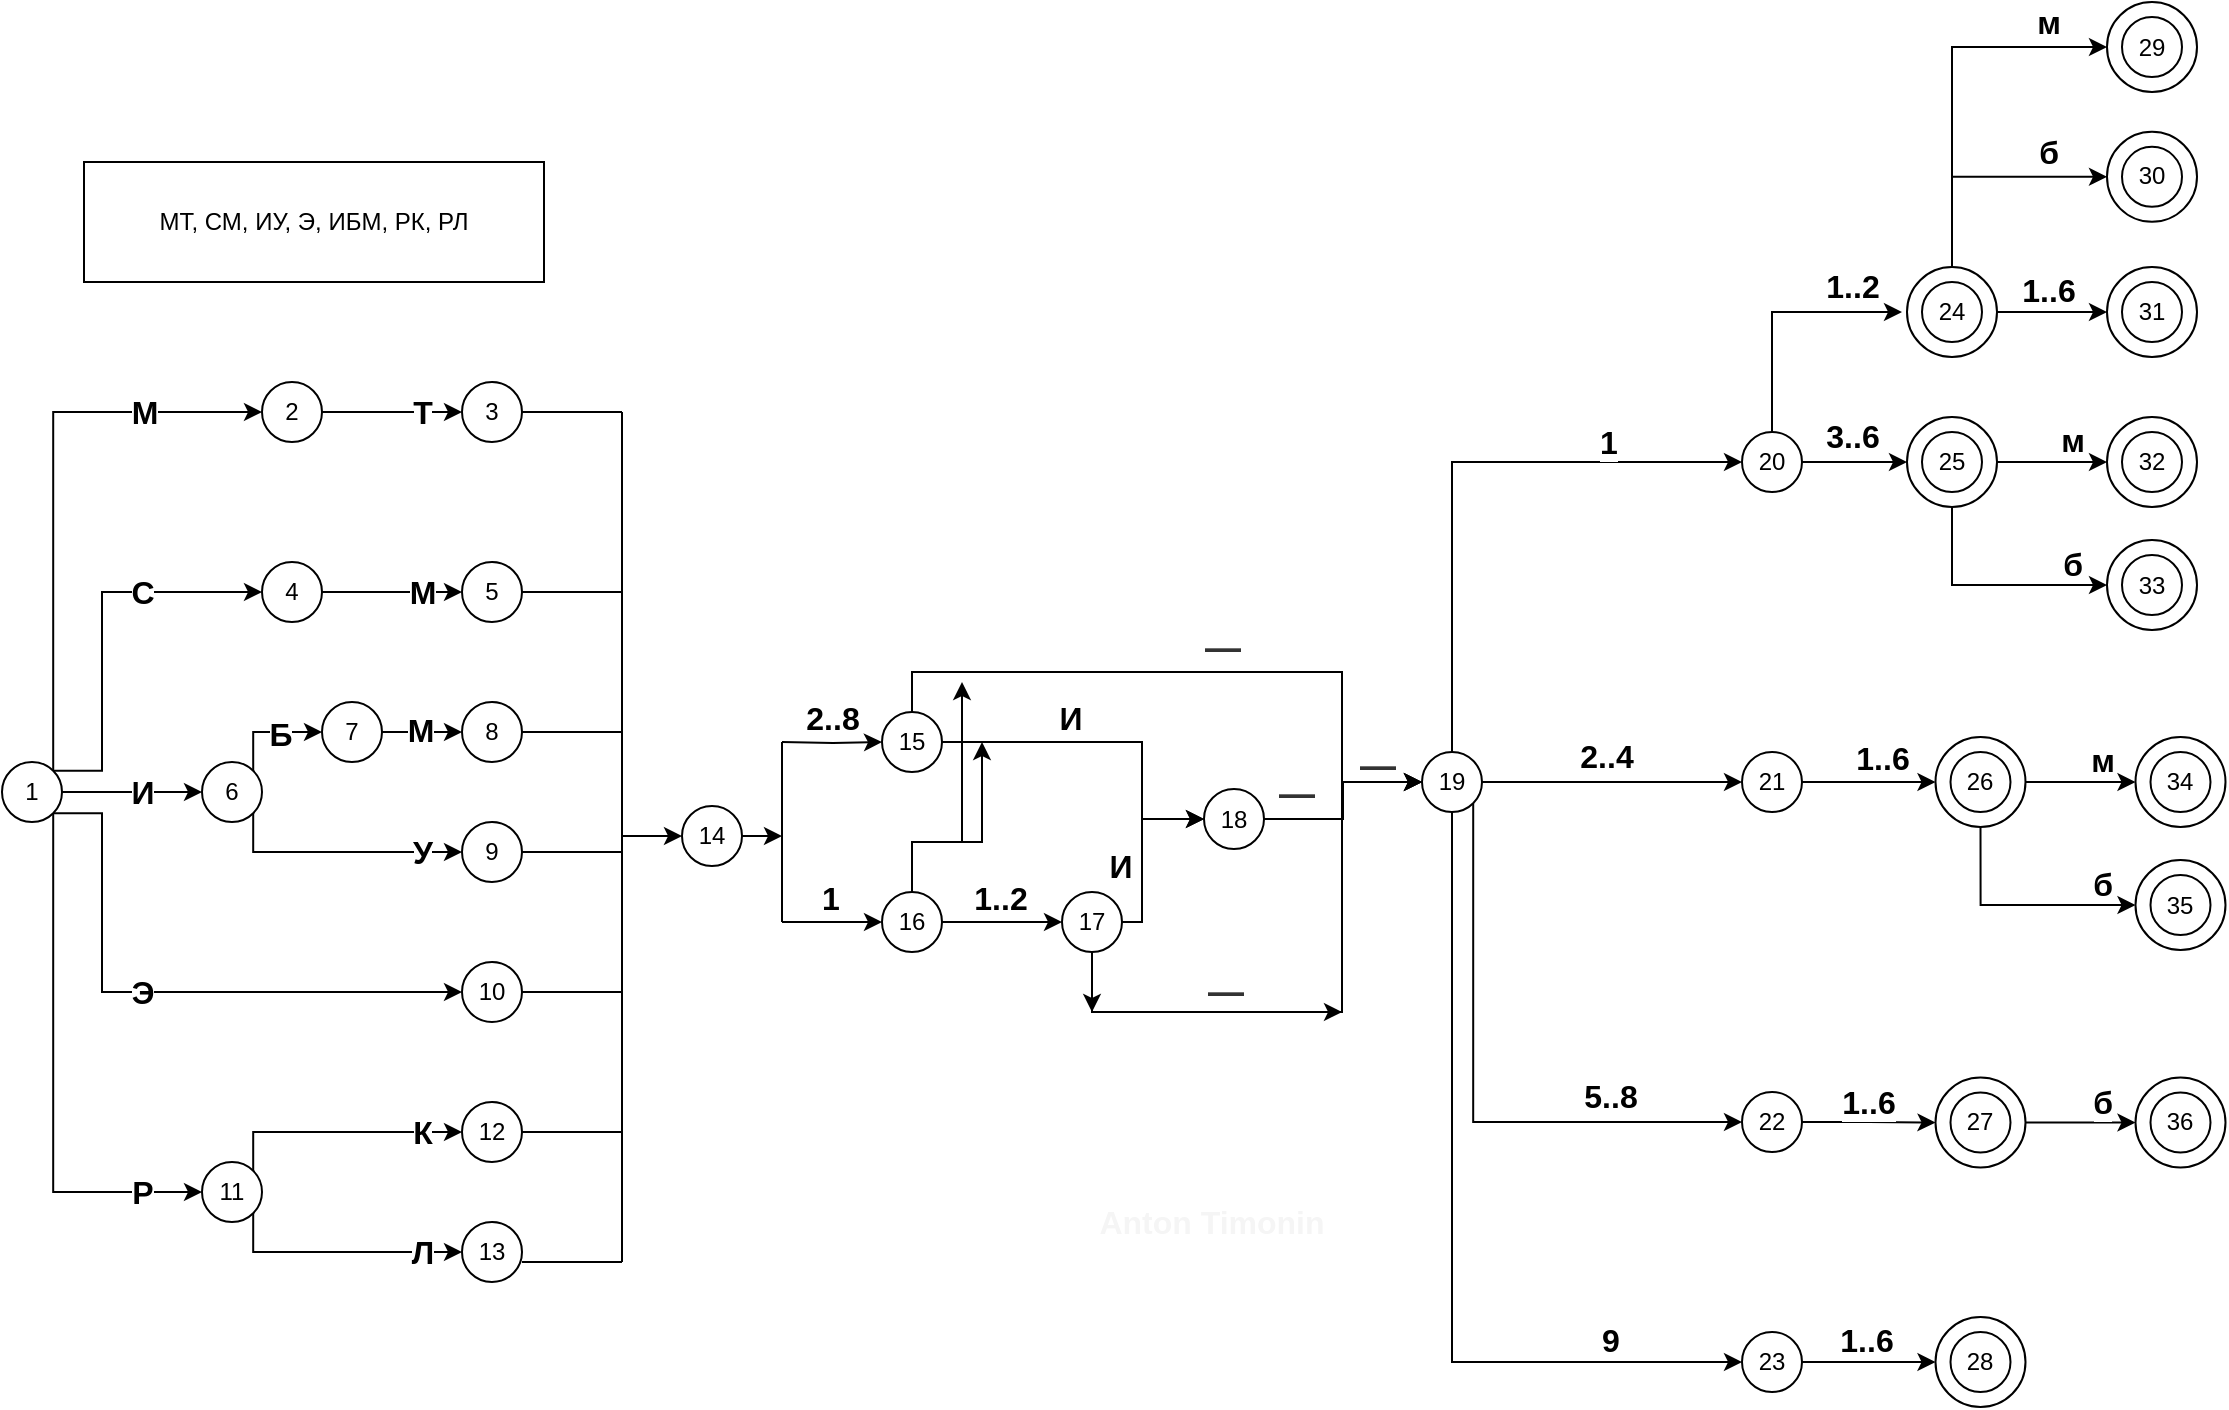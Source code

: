 <mxfile version="12.6.5" type="device"><diagram id="B0WR5nCBQ7kvkPBmQkrl" name="Page-1"><mxGraphModel dx="1673" dy="2053" grid="1" gridSize="10" guides="1" tooltips="1" connect="1" arrows="1" fold="1" page="1" pageScale="1" pageWidth="827" pageHeight="1169" math="0" shadow="0"><root><mxCell id="0"/><mxCell id="1" parent="0"/><mxCell id="MAZbBRHC2O6v34uMG7KY-155" style="edgeStyle=orthogonalEdgeStyle;rounded=0;orthogonalLoop=1;jettySize=auto;html=1;exitX=0.5;exitY=1;exitDx=0;exitDy=0;entryX=0;entryY=0.5;entryDx=0;entryDy=0;fontColor=#F5F5F5;" edge="1" parent="1" source="MAZbBRHC2O6v34uMG7KY-149" target="MAZbBRHC2O6v34uMG7KY-150"><mxGeometry relative="1" as="geometry"/></mxCell><mxCell id="MAZbBRHC2O6v34uMG7KY-149" value="20" style="ellipse;whiteSpace=wrap;html=1;aspect=fixed;" vertex="1" parent="1"><mxGeometry x="1072.5" y="147.5" width="45" height="45" as="geometry"/></mxCell><mxCell id="MAZbBRHC2O6v34uMG7KY-137" value="20" style="ellipse;whiteSpace=wrap;html=1;aspect=fixed;" vertex="1" parent="1"><mxGeometry x="1172.5" y="72.5" width="45" height="45" as="geometry"/></mxCell><mxCell id="MAZbBRHC2O6v34uMG7KY-135" style="edgeStyle=orthogonalEdgeStyle;rounded=0;orthogonalLoop=1;jettySize=auto;html=1;exitX=1;exitY=0.5;exitDx=0;exitDy=0;fontColor=#F5F5F5;entryX=0;entryY=0.5;entryDx=0;entryDy=0;" edge="1" parent="1" source="MAZbBRHC2O6v34uMG7KY-133" target="MAZbBRHC2O6v34uMG7KY-137"><mxGeometry relative="1" as="geometry"><mxPoint x="1170" y="95" as="targetPoint"/></mxGeometry></mxCell><mxCell id="MAZbBRHC2O6v34uMG7KY-142" style="edgeStyle=orthogonalEdgeStyle;rounded=0;orthogonalLoop=1;jettySize=auto;html=1;exitX=0.5;exitY=0;exitDx=0;exitDy=0;entryX=0;entryY=0.5;entryDx=0;entryDy=0;fontColor=#F5F5F5;" edge="1" parent="1" source="MAZbBRHC2O6v34uMG7KY-133" target="MAZbBRHC2O6v34uMG7KY-138"><mxGeometry relative="1" as="geometry"/></mxCell><mxCell id="MAZbBRHC2O6v34uMG7KY-143" style="edgeStyle=orthogonalEdgeStyle;rounded=0;orthogonalLoop=1;jettySize=auto;html=1;exitX=0.5;exitY=0;exitDx=0;exitDy=0;entryX=0;entryY=0.5;entryDx=0;entryDy=0;fontColor=#F5F5F5;" edge="1" parent="1" source="MAZbBRHC2O6v34uMG7KY-133" target="MAZbBRHC2O6v34uMG7KY-140"><mxGeometry relative="1" as="geometry"/></mxCell><mxCell id="MAZbBRHC2O6v34uMG7KY-133" value="20" style="ellipse;whiteSpace=wrap;html=1;aspect=fixed;" vertex="1" parent="1"><mxGeometry x="1072.5" y="72.5" width="45" height="45" as="geometry"/></mxCell><mxCell id="eLwINEfrX3FdmzQb0s5b-83" value="&lt;span style=&quot;color: rgb(51 , 51 , 51) ; font-family: &amp;#34;arial&amp;#34; , &amp;#34;helvetica&amp;#34; , sans-serif ; font-size: 18px ; font-weight: bold ; text-align: center ; white-space: normal ; background-color: rgb(255 , 255 , 255)&quot;&gt;—&lt;/span&gt;" style="text;html=1;fontSize=20;" parent="1" vertex="1"><mxGeometry x="797" y="302" width="50" height="40" as="geometry"/></mxCell><mxCell id="eLwINEfrX3FdmzQb0s5b-81" value="&lt;span style=&quot;color: rgb(51 , 51 , 51) ; font-family: &amp;#34;arial&amp;#34; , &amp;#34;helvetica&amp;#34; , sans-serif ; font-size: 18px ; font-weight: bold ; text-align: center ; white-space: normal ; background-color: rgb(255 , 255 , 255)&quot;&gt;—&lt;/span&gt;" style="text;html=1;fontSize=20;" parent="1" vertex="1"><mxGeometry x="721" y="415" width="50" height="40" as="geometry"/></mxCell><mxCell id="eLwINEfrX3FdmzQb0s5b-6" style="edgeStyle=orthogonalEdgeStyle;rounded=0;orthogonalLoop=1;jettySize=auto;html=1;exitX=1;exitY=0;exitDx=0;exitDy=0;entryX=0;entryY=0.5;entryDx=0;entryDy=0;fontStyle=1;fontSize=16;" parent="1" source="eLwINEfrX3FdmzQb0s5b-1" target="eLwINEfrX3FdmzQb0s5b-5" edge="1"><mxGeometry relative="1" as="geometry"><Array as="points"><mxPoint x="146" y="145"/></Array></mxGeometry></mxCell><mxCell id="eLwINEfrX3FdmzQb0s5b-15" value="М" style="text;html=1;align=center;verticalAlign=middle;resizable=0;points=[];labelBackgroundColor=#ffffff;fontStyle=1;fontSize=16;" parent="eLwINEfrX3FdmzQb0s5b-6" vertex="1" connectable="0"><mxGeometry x="0.835" relative="1" as="geometry"><mxPoint x="-36.21" as="offset"/></mxGeometry></mxCell><mxCell id="eLwINEfrX3FdmzQb0s5b-11" style="edgeStyle=orthogonalEdgeStyle;rounded=0;orthogonalLoop=1;jettySize=auto;html=1;exitX=1;exitY=0;exitDx=0;exitDy=0;entryX=0;entryY=0.5;entryDx=0;entryDy=0;" parent="1" source="eLwINEfrX3FdmzQb0s5b-1" target="eLwINEfrX3FdmzQb0s5b-7" edge="1"><mxGeometry relative="1" as="geometry"><Array as="points"><mxPoint x="170" y="324"/><mxPoint x="170" y="235"/></Array></mxGeometry></mxCell><mxCell id="eLwINEfrX3FdmzQb0s5b-16" value="С" style="text;html=1;align=center;verticalAlign=middle;resizable=0;points=[];labelBackgroundColor=#ffffff;fontStyle=1;fontSize=16;" parent="eLwINEfrX3FdmzQb0s5b-11" vertex="1" connectable="0"><mxGeometry x="0.756" y="1" relative="1" as="geometry"><mxPoint x="-36.21" y="1" as="offset"/></mxGeometry></mxCell><mxCell id="eLwINEfrX3FdmzQb0s5b-12" style="edgeStyle=orthogonalEdgeStyle;rounded=0;orthogonalLoop=1;jettySize=auto;html=1;exitX=1;exitY=0.5;exitDx=0;exitDy=0;entryX=0;entryY=0.5;entryDx=0;entryDy=0;" parent="1" source="eLwINEfrX3FdmzQb0s5b-1" target="eLwINEfrX3FdmzQb0s5b-8" edge="1"><mxGeometry relative="1" as="geometry"/></mxCell><mxCell id="eLwINEfrX3FdmzQb0s5b-17" value="И" style="text;html=1;align=center;verticalAlign=middle;resizable=0;points=[];labelBackgroundColor=#ffffff;fontStyle=1;fontSize=16;" parent="eLwINEfrX3FdmzQb0s5b-12" vertex="1" connectable="0"><mxGeometry x="0.429" y="1" relative="1" as="geometry"><mxPoint x="-10" y="1" as="offset"/></mxGeometry></mxCell><mxCell id="eLwINEfrX3FdmzQb0s5b-13" style="edgeStyle=orthogonalEdgeStyle;rounded=0;orthogonalLoop=1;jettySize=auto;html=1;exitX=1;exitY=1;exitDx=0;exitDy=0;entryX=0;entryY=0.5;entryDx=0;entryDy=0;" parent="1" source="eLwINEfrX3FdmzQb0s5b-1" target="eLwINEfrX3FdmzQb0s5b-9" edge="1"><mxGeometry relative="1" as="geometry"><Array as="points"><mxPoint x="170" y="346"/><mxPoint x="170" y="435"/></Array></mxGeometry></mxCell><mxCell id="eLwINEfrX3FdmzQb0s5b-18" value="Э" style="text;html=1;align=center;verticalAlign=middle;resizable=0;points=[];labelBackgroundColor=#ffffff;fontStyle=1;fontSize=16;" parent="eLwINEfrX3FdmzQb0s5b-13" vertex="1" connectable="0"><mxGeometry x="0.756" y="-1" relative="1" as="geometry"><mxPoint x="-124.21" y="-1" as="offset"/></mxGeometry></mxCell><mxCell id="eLwINEfrX3FdmzQb0s5b-14" style="edgeStyle=orthogonalEdgeStyle;rounded=0;orthogonalLoop=1;jettySize=auto;html=1;exitX=1;exitY=1;exitDx=0;exitDy=0;entryX=0;entryY=0.5;entryDx=0;entryDy=0;" parent="1" source="eLwINEfrX3FdmzQb0s5b-1" target="eLwINEfrX3FdmzQb0s5b-10" edge="1"><mxGeometry relative="1" as="geometry"><Array as="points"><mxPoint x="146" y="535"/></Array></mxGeometry></mxCell><mxCell id="eLwINEfrX3FdmzQb0s5b-19" value="Р" style="text;html=1;align=center;verticalAlign=middle;resizable=0;points=[];labelBackgroundColor=#ffffff;fontStyle=1;fontSize=16;" parent="eLwINEfrX3FdmzQb0s5b-14" vertex="1" connectable="0"><mxGeometry x="0.879" y="-1" relative="1" as="geometry"><mxPoint x="-14.21" y="-1" as="offset"/></mxGeometry></mxCell><mxCell id="eLwINEfrX3FdmzQb0s5b-1" value="1" style="ellipse;whiteSpace=wrap;html=1;aspect=fixed;" parent="1" vertex="1"><mxGeometry x="120" y="320" width="30" height="30" as="geometry"/></mxCell><mxCell id="eLwINEfrX3FdmzQb0s5b-4" value="МТ, СМ, ИУ, Э, ИБМ, РК, РЛ" style="rounded=0;whiteSpace=wrap;html=1;" parent="1" vertex="1"><mxGeometry x="161" y="20" width="230" height="60" as="geometry"/></mxCell><mxCell id="eLwINEfrX3FdmzQb0s5b-21" style="edgeStyle=orthogonalEdgeStyle;rounded=0;orthogonalLoop=1;jettySize=auto;html=1;exitX=1;exitY=0.5;exitDx=0;exitDy=0;entryX=0;entryY=0.5;entryDx=0;entryDy=0;" parent="1" source="eLwINEfrX3FdmzQb0s5b-5" target="eLwINEfrX3FdmzQb0s5b-20" edge="1"><mxGeometry relative="1" as="geometry"/></mxCell><mxCell id="eLwINEfrX3FdmzQb0s5b-22" value="Т" style="text;html=1;align=center;verticalAlign=middle;resizable=0;points=[];labelBackgroundColor=#ffffff;fontStyle=1;fontSize=16;" parent="eLwINEfrX3FdmzQb0s5b-21" vertex="1" connectable="0"><mxGeometry x="-0.08" relative="1" as="geometry"><mxPoint x="18" as="offset"/></mxGeometry></mxCell><mxCell id="eLwINEfrX3FdmzQb0s5b-5" value="2" style="ellipse;whiteSpace=wrap;html=1;aspect=fixed;" parent="1" vertex="1"><mxGeometry x="250" y="130" width="30" height="30" as="geometry"/></mxCell><mxCell id="eLwINEfrX3FdmzQb0s5b-24" style="edgeStyle=orthogonalEdgeStyle;rounded=0;orthogonalLoop=1;jettySize=auto;html=1;exitX=1;exitY=0.5;exitDx=0;exitDy=0;entryX=0;entryY=0.5;entryDx=0;entryDy=0;" parent="1" source="eLwINEfrX3FdmzQb0s5b-7" target="eLwINEfrX3FdmzQb0s5b-23" edge="1"><mxGeometry relative="1" as="geometry"/></mxCell><mxCell id="eLwINEfrX3FdmzQb0s5b-25" value="М" style="text;html=1;align=center;verticalAlign=middle;resizable=0;points=[];labelBackgroundColor=#ffffff;fontStyle=1;fontSize=16;" parent="eLwINEfrX3FdmzQb0s5b-24" vertex="1" connectable="0"><mxGeometry x="-0.08" y="-1" relative="1" as="geometry"><mxPoint x="18" y="-1" as="offset"/></mxGeometry></mxCell><mxCell id="eLwINEfrX3FdmzQb0s5b-7" value="4" style="ellipse;whiteSpace=wrap;html=1;aspect=fixed;" parent="1" vertex="1"><mxGeometry x="250" y="220" width="30" height="30" as="geometry"/></mxCell><mxCell id="eLwINEfrX3FdmzQb0s5b-28" style="edgeStyle=orthogonalEdgeStyle;rounded=0;orthogonalLoop=1;jettySize=auto;html=1;exitX=1;exitY=0;exitDx=0;exitDy=0;entryX=0;entryY=0.5;entryDx=0;entryDy=0;" parent="1" source="eLwINEfrX3FdmzQb0s5b-8" target="eLwINEfrX3FdmzQb0s5b-26" edge="1"><mxGeometry relative="1" as="geometry"><Array as="points"><mxPoint x="246" y="305"/></Array></mxGeometry></mxCell><mxCell id="eLwINEfrX3FdmzQb0s5b-30" value="Б" style="text;html=1;align=center;verticalAlign=middle;resizable=0;points=[];labelBackgroundColor=#ffffff;fontStyle=1;fontSize=16;" parent="eLwINEfrX3FdmzQb0s5b-28" vertex="1" connectable="0"><mxGeometry x="0.331" y="-1" relative="1" as="geometry"><mxPoint x="-3" as="offset"/></mxGeometry></mxCell><mxCell id="eLwINEfrX3FdmzQb0s5b-29" style="edgeStyle=orthogonalEdgeStyle;rounded=0;orthogonalLoop=1;jettySize=auto;html=1;exitX=1;exitY=1;exitDx=0;exitDy=0;entryX=0;entryY=0.5;entryDx=0;entryDy=0;" parent="1" source="eLwINEfrX3FdmzQb0s5b-8" target="eLwINEfrX3FdmzQb0s5b-27" edge="1"><mxGeometry relative="1" as="geometry"><Array as="points"><mxPoint x="246" y="365"/></Array></mxGeometry></mxCell><mxCell id="eLwINEfrX3FdmzQb0s5b-31" value="У" style="text;html=1;align=center;verticalAlign=middle;resizable=0;points=[];labelBackgroundColor=#ffffff;fontStyle=1;fontSize=16;" parent="eLwINEfrX3FdmzQb0s5b-29" vertex="1" connectable="0"><mxGeometry x="0.225" y="-1" relative="1" as="geometry"><mxPoint x="27.79" y="-1" as="offset"/></mxGeometry></mxCell><mxCell id="eLwINEfrX3FdmzQb0s5b-8" value="6" style="ellipse;whiteSpace=wrap;html=1;aspect=fixed;" parent="1" vertex="1"><mxGeometry x="220" y="320" width="30" height="30" as="geometry"/></mxCell><mxCell id="eLwINEfrX3FdmzQb0s5b-9" value="10" style="ellipse;whiteSpace=wrap;html=1;aspect=fixed;" parent="1" vertex="1"><mxGeometry x="350" y="420" width="30" height="30" as="geometry"/></mxCell><mxCell id="eLwINEfrX3FdmzQb0s5b-38" style="edgeStyle=orthogonalEdgeStyle;rounded=0;orthogonalLoop=1;jettySize=auto;html=1;exitX=1;exitY=0;exitDx=0;exitDy=0;entryX=0;entryY=0.5;entryDx=0;entryDy=0;" parent="1" source="eLwINEfrX3FdmzQb0s5b-10" target="eLwINEfrX3FdmzQb0s5b-36" edge="1"><mxGeometry relative="1" as="geometry"><Array as="points"><mxPoint x="246" y="505"/></Array></mxGeometry></mxCell><mxCell id="eLwINEfrX3FdmzQb0s5b-40" value="К" style="text;html=1;align=center;verticalAlign=middle;resizable=0;points=[];labelBackgroundColor=#ffffff;fontStyle=1;fontSize=16;" parent="eLwINEfrX3FdmzQb0s5b-38" vertex="1" connectable="0"><mxGeometry x="0.182" y="1" relative="1" as="geometry"><mxPoint x="30.79" y="1" as="offset"/></mxGeometry></mxCell><mxCell id="eLwINEfrX3FdmzQb0s5b-39" style="edgeStyle=orthogonalEdgeStyle;rounded=0;orthogonalLoop=1;jettySize=auto;html=1;exitX=1;exitY=1;exitDx=0;exitDy=0;entryX=0;entryY=0.5;entryDx=0;entryDy=0;" parent="1" source="eLwINEfrX3FdmzQb0s5b-10" target="eLwINEfrX3FdmzQb0s5b-37" edge="1"><mxGeometry relative="1" as="geometry"><Array as="points"><mxPoint x="246" y="565"/></Array></mxGeometry></mxCell><mxCell id="eLwINEfrX3FdmzQb0s5b-41" value="Л" style="text;html=1;align=center;verticalAlign=middle;resizable=0;points=[];labelBackgroundColor=#ffffff;fontStyle=1;fontSize=16;" parent="eLwINEfrX3FdmzQb0s5b-39" vertex="1" connectable="0"><mxGeometry x="0.294" y="-1" relative="1" as="geometry"><mxPoint x="23.79" y="-1" as="offset"/></mxGeometry></mxCell><mxCell id="eLwINEfrX3FdmzQb0s5b-10" value="11" style="ellipse;whiteSpace=wrap;html=1;aspect=fixed;" parent="1" vertex="1"><mxGeometry x="220" y="520" width="30" height="30" as="geometry"/></mxCell><mxCell id="eLwINEfrX3FdmzQb0s5b-20" value="3" style="ellipse;whiteSpace=wrap;html=1;aspect=fixed;" parent="1" vertex="1"><mxGeometry x="350" y="130" width="30" height="30" as="geometry"/></mxCell><mxCell id="eLwINEfrX3FdmzQb0s5b-23" value="5" style="ellipse;whiteSpace=wrap;html=1;aspect=fixed;" parent="1" vertex="1"><mxGeometry x="350" y="220" width="30" height="30" as="geometry"/></mxCell><mxCell id="eLwINEfrX3FdmzQb0s5b-33" style="edgeStyle=orthogonalEdgeStyle;rounded=0;orthogonalLoop=1;jettySize=auto;html=1;exitX=1;exitY=0.5;exitDx=0;exitDy=0;entryX=0;entryY=0.5;entryDx=0;entryDy=0;" parent="1" source="eLwINEfrX3FdmzQb0s5b-26" target="eLwINEfrX3FdmzQb0s5b-32" edge="1"><mxGeometry relative="1" as="geometry"/></mxCell><mxCell id="eLwINEfrX3FdmzQb0s5b-34" value="М" style="text;html=1;align=center;verticalAlign=middle;resizable=0;points=[];labelBackgroundColor=#ffffff;fontStyle=1;fontSize=16;" parent="eLwINEfrX3FdmzQb0s5b-33" vertex="1" connectable="0"><mxGeometry x="-0.05" y="1" relative="1" as="geometry"><mxPoint as="offset"/></mxGeometry></mxCell><mxCell id="eLwINEfrX3FdmzQb0s5b-26" value="7" style="ellipse;whiteSpace=wrap;html=1;aspect=fixed;" parent="1" vertex="1"><mxGeometry x="280" y="290" width="30" height="30" as="geometry"/></mxCell><mxCell id="eLwINEfrX3FdmzQb0s5b-27" value="9" style="ellipse;whiteSpace=wrap;html=1;aspect=fixed;" parent="1" vertex="1"><mxGeometry x="350" y="350" width="30" height="30" as="geometry"/></mxCell><mxCell id="eLwINEfrX3FdmzQb0s5b-32" value="8" style="ellipse;whiteSpace=wrap;html=1;aspect=fixed;" parent="1" vertex="1"><mxGeometry x="350" y="290" width="30" height="30" as="geometry"/></mxCell><mxCell id="eLwINEfrX3FdmzQb0s5b-68" style="edgeStyle=orthogonalEdgeStyle;rounded=0;orthogonalLoop=1;jettySize=auto;html=1;exitX=1;exitY=0.5;exitDx=0;exitDy=0;entryX=0;entryY=0.5;entryDx=0;entryDy=0;endArrow=classic;endFill=1;fontSize=16;" parent="1" source="eLwINEfrX3FdmzQb0s5b-35" target="eLwINEfrX3FdmzQb0s5b-63" edge="1"><mxGeometry relative="1" as="geometry"><Array as="points"><mxPoint x="690" y="310"/><mxPoint x="690" y="349"/></Array></mxGeometry></mxCell><mxCell id="MAZbBRHC2O6v34uMG7KY-105" style="edgeStyle=orthogonalEdgeStyle;rounded=0;orthogonalLoop=1;jettySize=auto;html=1;exitX=0.5;exitY=0;exitDx=0;exitDy=0;entryX=0;entryY=0.5;entryDx=0;entryDy=0;" edge="1" parent="1" source="eLwINEfrX3FdmzQb0s5b-35" target="eLwINEfrX3FdmzQb0s5b-52"><mxGeometry relative="1" as="geometry"><Array as="points"><mxPoint x="575" y="275"/><mxPoint x="790" y="275"/><mxPoint x="790" y="330"/></Array></mxGeometry></mxCell><mxCell id="eLwINEfrX3FdmzQb0s5b-35" value="15" style="ellipse;whiteSpace=wrap;html=1;aspect=fixed;" parent="1" vertex="1"><mxGeometry x="560" y="295" width="30" height="30" as="geometry"/></mxCell><mxCell id="eLwINEfrX3FdmzQb0s5b-36" value="12" style="ellipse;whiteSpace=wrap;html=1;aspect=fixed;" parent="1" vertex="1"><mxGeometry x="350" y="490" width="30" height="30" as="geometry"/></mxCell><mxCell id="eLwINEfrX3FdmzQb0s5b-37" value="13" style="ellipse;whiteSpace=wrap;html=1;aspect=fixed;" parent="1" vertex="1"><mxGeometry x="350" y="550" width="30" height="30" as="geometry"/></mxCell><mxCell id="MAZbBRHC2O6v34uMG7KY-48" style="edgeStyle=orthogonalEdgeStyle;rounded=0;orthogonalLoop=1;jettySize=auto;html=1;exitX=0.5;exitY=0;exitDx=0;exitDy=0;entryX=0;entryY=0.5;entryDx=0;entryDy=0;" edge="1" parent="1" source="eLwINEfrX3FdmzQb0s5b-52" target="MAZbBRHC2O6v34uMG7KY-2"><mxGeometry relative="1" as="geometry"/></mxCell><mxCell id="MAZbBRHC2O6v34uMG7KY-49" style="edgeStyle=orthogonalEdgeStyle;rounded=0;orthogonalLoop=1;jettySize=auto;html=1;exitX=1;exitY=0.5;exitDx=0;exitDy=0;entryX=0;entryY=0.5;entryDx=0;entryDy=0;" edge="1" parent="1" source="eLwINEfrX3FdmzQb0s5b-52" target="MAZbBRHC2O6v34uMG7KY-36"><mxGeometry relative="1" as="geometry"/></mxCell><mxCell id="MAZbBRHC2O6v34uMG7KY-50" style="edgeStyle=orthogonalEdgeStyle;rounded=0;orthogonalLoop=1;jettySize=auto;html=1;exitX=1;exitY=1;exitDx=0;exitDy=0;entryX=0;entryY=0.5;entryDx=0;entryDy=0;" edge="1" parent="1" source="eLwINEfrX3FdmzQb0s5b-52" target="MAZbBRHC2O6v34uMG7KY-37"><mxGeometry relative="1" as="geometry"><Array as="points"><mxPoint x="856" y="500"/></Array></mxGeometry></mxCell><mxCell id="MAZbBRHC2O6v34uMG7KY-52" style="edgeStyle=orthogonalEdgeStyle;rounded=0;orthogonalLoop=1;jettySize=auto;html=1;exitX=0.5;exitY=1;exitDx=0;exitDy=0;entryX=0;entryY=0.5;entryDx=0;entryDy=0;" edge="1" parent="1" source="eLwINEfrX3FdmzQb0s5b-52" target="MAZbBRHC2O6v34uMG7KY-45"><mxGeometry relative="1" as="geometry"/></mxCell><mxCell id="eLwINEfrX3FdmzQb0s5b-52" value="19" style="ellipse;whiteSpace=wrap;html=1;aspect=fixed;" parent="1" vertex="1"><mxGeometry x="830" y="315" width="30" height="30" as="geometry"/></mxCell><mxCell id="eLwINEfrX3FdmzQb0s5b-64" style="edgeStyle=orthogonalEdgeStyle;rounded=0;orthogonalLoop=1;jettySize=auto;html=1;exitX=1;exitY=0.5;exitDx=0;exitDy=0;entryX=0;entryY=0.5;entryDx=0;entryDy=0;endArrow=classic;endFill=1;fontSize=16;" parent="1" source="eLwINEfrX3FdmzQb0s5b-60" target="eLwINEfrX3FdmzQb0s5b-63" edge="1"><mxGeometry relative="1" as="geometry"><Array as="points"><mxPoint x="690" y="400"/><mxPoint x="690" y="349"/></Array></mxGeometry></mxCell><mxCell id="eLwINEfrX3FdmzQb0s5b-69" value="&lt;b&gt;И&lt;/b&gt;" style="text;html=1;align=center;verticalAlign=middle;resizable=0;points=[];labelBackgroundColor=#ffffff;fontSize=16;" parent="eLwINEfrX3FdmzQb0s5b-64" vertex="1" connectable="0"><mxGeometry x="0.825" y="3" relative="1" as="geometry"><mxPoint x="-34.5" y="26.5" as="offset"/></mxGeometry></mxCell><mxCell id="eLwINEfrX3FdmzQb0s5b-71" style="edgeStyle=orthogonalEdgeStyle;rounded=0;orthogonalLoop=1;jettySize=auto;html=1;exitX=0.5;exitY=1;exitDx=0;exitDy=0;endArrow=classic;endFill=1;fontSize=16;" parent="1" edge="1"><mxGeometry relative="1" as="geometry"><mxPoint x="830" y="330" as="targetPoint"/><mxPoint x="665" y="410" as="sourcePoint"/><Array as="points"><mxPoint x="665" y="445"/><mxPoint x="790" y="445"/><mxPoint x="790" y="330"/></Array></mxGeometry></mxCell><mxCell id="eLwINEfrX3FdmzQb0s5b-74" style="edgeStyle=orthogonalEdgeStyle;rounded=0;orthogonalLoop=1;jettySize=auto;html=1;exitX=0.5;exitY=1;exitDx=0;exitDy=0;endArrow=classic;endFill=1;fontSize=16;" parent="1" source="eLwINEfrX3FdmzQb0s5b-60" edge="1"><mxGeometry relative="1" as="geometry"><mxPoint x="665" y="445" as="targetPoint"/></mxGeometry></mxCell><mxCell id="eLwINEfrX3FdmzQb0s5b-60" value="17" style="ellipse;whiteSpace=wrap;html=1;aspect=fixed;" parent="1" vertex="1"><mxGeometry x="650" y="385" width="30" height="30" as="geometry"/></mxCell><mxCell id="eLwINEfrX3FdmzQb0s5b-72" style="edgeStyle=orthogonalEdgeStyle;rounded=0;orthogonalLoop=1;jettySize=auto;html=1;exitX=1;exitY=0.5;exitDx=0;exitDy=0;entryX=0;entryY=0.5;entryDx=0;entryDy=0;endArrow=classic;endFill=1;fontSize=16;" parent="1" source="eLwINEfrX3FdmzQb0s5b-63" target="eLwINEfrX3FdmzQb0s5b-52" edge="1"><mxGeometry relative="1" as="geometry"/></mxCell><mxCell id="eLwINEfrX3FdmzQb0s5b-73" value="&lt;span style=&quot;color: rgb(51, 51, 51); font-family: arial, helvetica, sans-serif; font-size: 18px; white-space: normal;&quot;&gt;—&lt;/span&gt;" style="text;html=1;align=center;verticalAlign=middle;resizable=0;points=[];labelBackgroundColor=#ffffff;fontSize=18;fontStyle=1" parent="eLwINEfrX3FdmzQb0s5b-72" vertex="1" connectable="0"><mxGeometry x="0.661" y="-1" relative="1" as="geometry"><mxPoint x="-83.69" y="-68.51" as="offset"/></mxGeometry></mxCell><mxCell id="eLwINEfrX3FdmzQb0s5b-63" value="18" style="ellipse;whiteSpace=wrap;html=1;aspect=fixed;" parent="1" vertex="1"><mxGeometry x="721" y="333.5" width="30" height="30" as="geometry"/></mxCell><mxCell id="eLwINEfrX3FdmzQb0s5b-77" value="&lt;b&gt;И&lt;/b&gt;" style="text;html=1;align=center;verticalAlign=middle;resizable=0;points=[];labelBackgroundColor=#ffffff;fontSize=16;" parent="1" vertex="1" connectable="0"><mxGeometry x="650" y="200" as="geometry"><mxPoint x="4" y="98" as="offset"/></mxGeometry></mxCell><mxCell id="eLwINEfrX3FdmzQb0s5b-86" value="" style="endArrow=classic;html=1;fontSize=20;" parent="1" edge="1"><mxGeometry width="50" height="50" relative="1" as="geometry"><mxPoint x="670" y="445" as="sourcePoint"/><mxPoint x="790" y="445" as="targetPoint"/></mxGeometry></mxCell><mxCell id="MAZbBRHC2O6v34uMG7KY-127" style="edgeStyle=orthogonalEdgeStyle;rounded=0;orthogonalLoop=1;jettySize=auto;html=1;exitX=0.5;exitY=0;exitDx=0;exitDy=0;fontColor=#F5F5F5;" edge="1" parent="1" source="MAZbBRHC2O6v34uMG7KY-2"><mxGeometry relative="1" as="geometry"><mxPoint x="1070" y="95" as="targetPoint"/><Array as="points"><mxPoint x="1005" y="95"/></Array></mxGeometry></mxCell><mxCell id="MAZbBRHC2O6v34uMG7KY-128" style="edgeStyle=orthogonalEdgeStyle;rounded=0;orthogonalLoop=1;jettySize=auto;html=1;exitX=1;exitY=0.5;exitDx=0;exitDy=0;fontColor=#F5F5F5;entryX=0;entryY=0.5;entryDx=0;entryDy=0;" edge="1" parent="1" source="MAZbBRHC2O6v34uMG7KY-2" target="MAZbBRHC2O6v34uMG7KY-149"><mxGeometry relative="1" as="geometry"><mxPoint x="1070" y="170" as="targetPoint"/></mxGeometry></mxCell><mxCell id="MAZbBRHC2O6v34uMG7KY-2" value="20" style="ellipse;whiteSpace=wrap;html=1;aspect=fixed;" vertex="1" parent="1"><mxGeometry x="990" y="155" width="30" height="30" as="geometry"/></mxCell><mxCell id="MAZbBRHC2O6v34uMG7KY-168" style="edgeStyle=orthogonalEdgeStyle;rounded=0;orthogonalLoop=1;jettySize=auto;html=1;exitX=1;exitY=0.5;exitDx=0;exitDy=0;entryX=0;entryY=0.5;entryDx=0;entryDy=0;fontColor=#F5F5F5;" edge="1" parent="1" source="MAZbBRHC2O6v34uMG7KY-36" target="MAZbBRHC2O6v34uMG7KY-157"><mxGeometry relative="1" as="geometry"/></mxCell><mxCell id="MAZbBRHC2O6v34uMG7KY-36" value="21" style="ellipse;whiteSpace=wrap;html=1;aspect=fixed;" vertex="1" parent="1"><mxGeometry x="990" y="315" width="30" height="30" as="geometry"/></mxCell><mxCell id="MAZbBRHC2O6v34uMG7KY-191" style="edgeStyle=orthogonalEdgeStyle;rounded=0;orthogonalLoop=1;jettySize=auto;html=1;exitX=1;exitY=0.5;exitDx=0;exitDy=0;entryX=0;entryY=0.5;entryDx=0;entryDy=0;fontColor=#F5F5F5;" edge="1" parent="1" source="MAZbBRHC2O6v34uMG7KY-37" target="MAZbBRHC2O6v34uMG7KY-181"><mxGeometry relative="1" as="geometry"/></mxCell><mxCell id="MAZbBRHC2O6v34uMG7KY-37" value="22" style="ellipse;whiteSpace=wrap;html=1;aspect=fixed;" vertex="1" parent="1"><mxGeometry x="990" y="485" width="30" height="30" as="geometry"/></mxCell><mxCell id="MAZbBRHC2O6v34uMG7KY-41" value="&lt;font style=&quot;font-size: 16px&quot;&gt;&lt;b&gt;2..4&lt;/b&gt;&lt;/font&gt;" style="text;html=1;align=center;verticalAlign=middle;resizable=0;points=[];labelBackgroundColor=#ffffff;" vertex="1" connectable="0" parent="1"><mxGeometry x="927" y="330" as="geometry"><mxPoint x="-5" y="-13" as="offset"/></mxGeometry></mxCell><mxCell id="MAZbBRHC2O6v34uMG7KY-42" value="&lt;font style=&quot;font-size: 16px&quot;&gt;&lt;b&gt;5..8&lt;/b&gt;&lt;/font&gt;" style="text;html=1;align=center;verticalAlign=middle;resizable=0;points=[];labelBackgroundColor=#ffffff;" vertex="1" connectable="0" parent="1"><mxGeometry x="929" y="500" as="geometry"><mxPoint x="-5" y="-13" as="offset"/></mxGeometry></mxCell><mxCell id="MAZbBRHC2O6v34uMG7KY-197" style="edgeStyle=orthogonalEdgeStyle;rounded=0;orthogonalLoop=1;jettySize=auto;html=1;exitX=1;exitY=0.5;exitDx=0;exitDy=0;entryX=0;entryY=0.5;entryDx=0;entryDy=0;fontColor=#F5F5F5;" edge="1" parent="1" source="MAZbBRHC2O6v34uMG7KY-45" target="MAZbBRHC2O6v34uMG7KY-193"><mxGeometry relative="1" as="geometry"/></mxCell><mxCell id="MAZbBRHC2O6v34uMG7KY-45" value="23" style="ellipse;whiteSpace=wrap;html=1;aspect=fixed;" vertex="1" parent="1"><mxGeometry x="990" y="605" width="30" height="30" as="geometry"/></mxCell><mxCell id="MAZbBRHC2O6v34uMG7KY-46" value="&lt;span style=&quot;font-size: 16px&quot;&gt;&lt;b&gt;9&lt;/b&gt;&lt;/span&gt;" style="text;html=1;align=center;verticalAlign=middle;resizable=0;points=[];labelBackgroundColor=#ffffff;" vertex="1" connectable="0" parent="1"><mxGeometry x="929" y="622" as="geometry"><mxPoint x="-5" y="-13" as="offset"/></mxGeometry></mxCell><mxCell id="MAZbBRHC2O6v34uMG7KY-55" value="&lt;font style=&quot;font-size: 16px&quot;&gt;&lt;b&gt;1&lt;/b&gt;&lt;/font&gt;" style="text;html=1;align=center;verticalAlign=middle;resizable=0;points=[];labelBackgroundColor=#ffffff;" vertex="1" connectable="0" parent="1"><mxGeometry x="760" y="371" as="geometry"><mxPoint x="163" y="-211" as="offset"/></mxGeometry></mxCell><mxCell id="MAZbBRHC2O6v34uMG7KY-101" style="edgeStyle=orthogonalEdgeStyle;rounded=0;orthogonalLoop=1;jettySize=auto;html=1;exitX=1;exitY=0.5;exitDx=0;exitDy=0;entryX=0;entryY=0.5;entryDx=0;entryDy=0;" edge="1" parent="1" source="MAZbBRHC2O6v34uMG7KY-93" target="eLwINEfrX3FdmzQb0s5b-60"><mxGeometry relative="1" as="geometry"/></mxCell><mxCell id="MAZbBRHC2O6v34uMG7KY-119" style="edgeStyle=orthogonalEdgeStyle;rounded=0;orthogonalLoop=1;jettySize=auto;html=1;exitX=0.5;exitY=0;exitDx=0;exitDy=0;fontColor=#F5F5F5;" edge="1" parent="1" source="MAZbBRHC2O6v34uMG7KY-93"><mxGeometry relative="1" as="geometry"><mxPoint x="610" y="310" as="targetPoint"/><Array as="points"><mxPoint x="575" y="360"/><mxPoint x="610" y="360"/><mxPoint x="610" y="310"/></Array></mxGeometry></mxCell><mxCell id="MAZbBRHC2O6v34uMG7KY-93" value="16" style="ellipse;whiteSpace=wrap;html=1;aspect=fixed;" vertex="1" parent="1"><mxGeometry x="560" y="385" width="30" height="30" as="geometry"/></mxCell><mxCell id="MAZbBRHC2O6v34uMG7KY-96" style="edgeStyle=orthogonalEdgeStyle;rounded=0;orthogonalLoop=1;jettySize=auto;html=1;entryX=0;entryY=0.5;entryDx=0;entryDy=0;" edge="1" parent="1" target="eLwINEfrX3FdmzQb0s5b-35"><mxGeometry relative="1" as="geometry"><mxPoint x="510" y="310" as="sourcePoint"/></mxGeometry></mxCell><mxCell id="MAZbBRHC2O6v34uMG7KY-97" value="&lt;b&gt;1&lt;/b&gt;" style="text;html=1;align=center;verticalAlign=middle;resizable=0;points=[];labelBackgroundColor=#ffffff;fontSize=16;" vertex="1" connectable="0" parent="1"><mxGeometry x="530" y="290" as="geometry"><mxPoint x="4" y="98" as="offset"/></mxGeometry></mxCell><mxCell id="MAZbBRHC2O6v34uMG7KY-98" value="&lt;font style=&quot;font-size: 16px&quot;&gt;&lt;b&gt;1..2&lt;/b&gt;&lt;/font&gt;" style="text;html=1;align=center;verticalAlign=middle;resizable=0;points=[];labelBackgroundColor=#ffffff;" vertex="1" connectable="0" parent="1"><mxGeometry x="908" y="248" as="geometry"><mxPoint x="-289" y="140" as="offset"/></mxGeometry></mxCell><mxCell id="MAZbBRHC2O6v34uMG7KY-99" value="" style="endArrow=classic;html=1;entryX=0;entryY=0.5;entryDx=0;entryDy=0;" edge="1" parent="1" target="MAZbBRHC2O6v34uMG7KY-93"><mxGeometry width="50" height="50" relative="1" as="geometry"><mxPoint x="510" y="400" as="sourcePoint"/><mxPoint x="530" y="420" as="targetPoint"/></mxGeometry></mxCell><mxCell id="MAZbBRHC2O6v34uMG7KY-100" value="&lt;font style=&quot;font-size: 16px&quot;&gt;&lt;b&gt;2..8&lt;/b&gt;&lt;/font&gt;" style="text;html=1;align=center;verticalAlign=middle;resizable=0;points=[];labelBackgroundColor=#ffffff;" vertex="1" connectable="0" parent="1"><mxGeometry x="540" y="310.5" as="geometry"><mxPoint x="-5" y="-13" as="offset"/></mxGeometry></mxCell><mxCell id="MAZbBRHC2O6v34uMG7KY-102" value="" style="endArrow=none;html=1;" edge="1" parent="1"><mxGeometry width="50" height="50" relative="1" as="geometry"><mxPoint x="510" y="400" as="sourcePoint"/><mxPoint x="510" y="310" as="targetPoint"/></mxGeometry></mxCell><mxCell id="MAZbBRHC2O6v34uMG7KY-103" value="" style="endArrow=classic;html=1;entryX=0;entryY=0.5;entryDx=0;entryDy=0;" edge="1" parent="1" target="MAZbBRHC2O6v34uMG7KY-117"><mxGeometry width="50" height="50" relative="1" as="geometry"><mxPoint x="430" y="357" as="sourcePoint"/><mxPoint x="470" y="355" as="targetPoint"/></mxGeometry></mxCell><mxCell id="MAZbBRHC2O6v34uMG7KY-106" value="&lt;span style=&quot;color: rgb(51, 51, 51); font-family: arial, helvetica, sans-serif; font-size: 18px; white-space: normal;&quot;&gt;—&lt;/span&gt;" style="text;html=1;align=center;verticalAlign=middle;resizable=0;points=[];labelBackgroundColor=#ffffff;fontSize=18;fontStyle=1" vertex="1" connectable="0" parent="1"><mxGeometry x="849.996" y="404.502" as="geometry"><mxPoint x="-83.69" y="-68.51" as="offset"/></mxGeometry></mxCell><mxCell id="MAZbBRHC2O6v34uMG7KY-107" value="" style="endArrow=none;html=1;" edge="1" parent="1"><mxGeometry width="50" height="50" relative="1" as="geometry"><mxPoint x="430" y="570" as="sourcePoint"/><mxPoint x="430" y="145" as="targetPoint"/></mxGeometry></mxCell><mxCell id="MAZbBRHC2O6v34uMG7KY-108" value="" style="endArrow=none;html=1;exitX=1;exitY=0.5;exitDx=0;exitDy=0;" edge="1" parent="1" source="eLwINEfrX3FdmzQb0s5b-20"><mxGeometry width="50" height="50" relative="1" as="geometry"><mxPoint x="380" y="220" as="sourcePoint"/><mxPoint x="430" y="145" as="targetPoint"/></mxGeometry></mxCell><mxCell id="MAZbBRHC2O6v34uMG7KY-109" value="" style="endArrow=none;html=1;" edge="1" parent="1"><mxGeometry width="50" height="50" relative="1" as="geometry"><mxPoint x="380" y="570" as="sourcePoint"/><mxPoint x="430" y="570" as="targetPoint"/></mxGeometry></mxCell><mxCell id="MAZbBRHC2O6v34uMG7KY-111" value="" style="endArrow=none;html=1;exitX=1;exitY=0.5;exitDx=0;exitDy=0;" edge="1" parent="1" source="eLwINEfrX3FdmzQb0s5b-36"><mxGeometry width="50" height="50" relative="1" as="geometry"><mxPoint x="490" y="540" as="sourcePoint"/><mxPoint x="430" y="505" as="targetPoint"/></mxGeometry></mxCell><mxCell id="MAZbBRHC2O6v34uMG7KY-112" value="" style="endArrow=none;html=1;exitX=1;exitY=0.5;exitDx=0;exitDy=0;" edge="1" parent="1" source="eLwINEfrX3FdmzQb0s5b-23"><mxGeometry width="50" height="50" relative="1" as="geometry"><mxPoint x="500" y="550" as="sourcePoint"/><mxPoint x="430" y="235" as="targetPoint"/></mxGeometry></mxCell><mxCell id="MAZbBRHC2O6v34uMG7KY-113" value="" style="endArrow=none;html=1;entryX=1;entryY=0.5;entryDx=0;entryDy=0;" edge="1" parent="1" target="eLwINEfrX3FdmzQb0s5b-32"><mxGeometry width="50" height="50" relative="1" as="geometry"><mxPoint x="430" y="305" as="sourcePoint"/><mxPoint x="560" y="510" as="targetPoint"/></mxGeometry></mxCell><mxCell id="MAZbBRHC2O6v34uMG7KY-114" value="" style="endArrow=none;html=1;entryX=1;entryY=0.5;entryDx=0;entryDy=0;" edge="1" parent="1" target="eLwINEfrX3FdmzQb0s5b-27"><mxGeometry width="50" height="50" relative="1" as="geometry"><mxPoint x="430" y="365" as="sourcePoint"/><mxPoint x="570" y="520" as="targetPoint"/></mxGeometry></mxCell><mxCell id="MAZbBRHC2O6v34uMG7KY-115" value="" style="endArrow=none;html=1;entryX=1;entryY=0.5;entryDx=0;entryDy=0;" edge="1" parent="1" target="eLwINEfrX3FdmzQb0s5b-9"><mxGeometry width="50" height="50" relative="1" as="geometry"><mxPoint x="430" y="435" as="sourcePoint"/><mxPoint x="580" y="530" as="targetPoint"/></mxGeometry></mxCell><mxCell id="MAZbBRHC2O6v34uMG7KY-116" value="&lt;b&gt;&lt;font style=&quot;font-size: 16px&quot;&gt;Anton Timonin&lt;/font&gt;&lt;/b&gt;" style="text;html=1;strokeColor=none;fillColor=none;align=center;verticalAlign=middle;whiteSpace=wrap;rounded=0;fontColor=#F5F5F5;" vertex="1" parent="1"><mxGeometry x="630" y="520" width="190" height="60" as="geometry"/></mxCell><mxCell id="MAZbBRHC2O6v34uMG7KY-118" style="edgeStyle=orthogonalEdgeStyle;rounded=0;orthogonalLoop=1;jettySize=auto;html=1;exitX=1;exitY=0.5;exitDx=0;exitDy=0;fontColor=#F5F5F5;" edge="1" parent="1" source="MAZbBRHC2O6v34uMG7KY-117"><mxGeometry relative="1" as="geometry"><mxPoint x="510" y="357" as="targetPoint"/></mxGeometry></mxCell><mxCell id="MAZbBRHC2O6v34uMG7KY-117" value="14" style="ellipse;whiteSpace=wrap;html=1;aspect=fixed;" vertex="1" parent="1"><mxGeometry x="460" y="342" width="30" height="30" as="geometry"/></mxCell><mxCell id="MAZbBRHC2O6v34uMG7KY-121" value="" style="endArrow=classic;html=1;fontColor=#F5F5F5;" edge="1" parent="1"><mxGeometry width="50" height="50" relative="1" as="geometry"><mxPoint x="600" y="360" as="sourcePoint"/><mxPoint x="600" y="280" as="targetPoint"/></mxGeometry></mxCell><mxCell id="MAZbBRHC2O6v34uMG7KY-124" value="24" style="ellipse;whiteSpace=wrap;html=1;aspect=fixed;" vertex="1" parent="1"><mxGeometry x="1080" y="80" width="30" height="30" as="geometry"/></mxCell><mxCell id="MAZbBRHC2O6v34uMG7KY-148" style="edgeStyle=orthogonalEdgeStyle;rounded=0;orthogonalLoop=1;jettySize=auto;html=1;entryX=0;entryY=0.5;entryDx=0;entryDy=0;fontColor=#F5F5F5;exitX=1;exitY=0.5;exitDx=0;exitDy=0;" edge="1" parent="1" source="MAZbBRHC2O6v34uMG7KY-149" target="MAZbBRHC2O6v34uMG7KY-146"><mxGeometry relative="1" as="geometry"><mxPoint x="1120" y="170" as="sourcePoint"/></mxGeometry></mxCell><mxCell id="MAZbBRHC2O6v34uMG7KY-125" value="25" style="ellipse;whiteSpace=wrap;html=1;aspect=fixed;" vertex="1" parent="1"><mxGeometry x="1080" y="155" width="30" height="30" as="geometry"/></mxCell><mxCell id="MAZbBRHC2O6v34uMG7KY-130" value="&lt;span style=&quot;font-size: 16px&quot;&gt;&lt;b&gt;1..2&lt;/b&gt;&lt;/span&gt;" style="text;html=1;align=center;verticalAlign=middle;resizable=0;points=[];labelBackgroundColor=#ffffff;" vertex="1" connectable="0" parent="1"><mxGeometry x="1050" y="95" as="geometry"><mxPoint x="-5" y="-13" as="offset"/></mxGeometry></mxCell><mxCell id="MAZbBRHC2O6v34uMG7KY-131" value="&lt;span style=&quot;font-size: 16px&quot;&gt;&lt;b&gt;3..6&lt;/b&gt;&lt;/span&gt;" style="text;html=1;align=center;verticalAlign=middle;resizable=0;points=[];labelBackgroundColor=#ffffff;" vertex="1" connectable="0" parent="1"><mxGeometry x="1050" y="170" as="geometry"><mxPoint x="-5" y="-13" as="offset"/></mxGeometry></mxCell><mxCell id="MAZbBRHC2O6v34uMG7KY-134" value="31" style="ellipse;whiteSpace=wrap;html=1;aspect=fixed;" vertex="1" parent="1"><mxGeometry x="1180" y="80" width="30" height="30" as="geometry"/></mxCell><mxCell id="MAZbBRHC2O6v34uMG7KY-136" value="&lt;span style=&quot;font-size: 16px&quot;&gt;&lt;b&gt;1..6&lt;/b&gt;&lt;/span&gt;" style="text;html=1;align=center;verticalAlign=middle;resizable=0;points=[];labelBackgroundColor=#ffffff;" vertex="1" connectable="0" parent="1"><mxGeometry x="1148" y="97" as="geometry"><mxPoint x="-5" y="-13" as="offset"/></mxGeometry></mxCell><mxCell id="MAZbBRHC2O6v34uMG7KY-138" value="20" style="ellipse;whiteSpace=wrap;html=1;aspect=fixed;" vertex="1" parent="1"><mxGeometry x="1172.5" y="4.9" width="45" height="45" as="geometry"/></mxCell><mxCell id="MAZbBRHC2O6v34uMG7KY-139" value="30" style="ellipse;whiteSpace=wrap;html=1;aspect=fixed;" vertex="1" parent="1"><mxGeometry x="1180" y="12.4" width="30" height="30" as="geometry"/></mxCell><mxCell id="MAZbBRHC2O6v34uMG7KY-140" value="20" style="ellipse;whiteSpace=wrap;html=1;aspect=fixed;" vertex="1" parent="1"><mxGeometry x="1172.5" y="-60" width="45" height="45" as="geometry"/></mxCell><mxCell id="MAZbBRHC2O6v34uMG7KY-141" value="29" style="ellipse;whiteSpace=wrap;html=1;aspect=fixed;" vertex="1" parent="1"><mxGeometry x="1180" y="-52.5" width="30" height="30" as="geometry"/></mxCell><mxCell id="MAZbBRHC2O6v34uMG7KY-144" value="&lt;span style=&quot;font-size: 16px&quot;&gt;&lt;b&gt;б&lt;/b&gt;&lt;/span&gt;" style="text;html=1;align=center;verticalAlign=middle;resizable=0;points=[];labelBackgroundColor=#ffffff;" vertex="1" connectable="0" parent="1"><mxGeometry x="1148" y="27.4" as="geometry"><mxPoint x="-5" y="-13" as="offset"/></mxGeometry></mxCell><mxCell id="MAZbBRHC2O6v34uMG7KY-145" value="&lt;span style=&quot;font-size: 16px&quot;&gt;&lt;b&gt;м&lt;/b&gt;&lt;/span&gt;" style="text;html=1;align=center;verticalAlign=middle;resizable=0;points=[];labelBackgroundColor=#ffffff;" vertex="1" connectable="0" parent="1"><mxGeometry x="1148" y="-37.5" as="geometry"><mxPoint x="-5" y="-13" as="offset"/></mxGeometry></mxCell><mxCell id="MAZbBRHC2O6v34uMG7KY-146" value="20" style="ellipse;whiteSpace=wrap;html=1;aspect=fixed;" vertex="1" parent="1"><mxGeometry x="1172.5" y="147.5" width="45" height="45" as="geometry"/></mxCell><mxCell id="MAZbBRHC2O6v34uMG7KY-147" value="32" style="ellipse;whiteSpace=wrap;html=1;aspect=fixed;" vertex="1" parent="1"><mxGeometry x="1180" y="155" width="30" height="30" as="geometry"/></mxCell><mxCell id="MAZbBRHC2O6v34uMG7KY-150" value="20" style="ellipse;whiteSpace=wrap;html=1;aspect=fixed;" vertex="1" parent="1"><mxGeometry x="1172.5" y="209" width="45" height="45" as="geometry"/></mxCell><mxCell id="MAZbBRHC2O6v34uMG7KY-151" value="33" style="ellipse;whiteSpace=wrap;html=1;aspect=fixed;" vertex="1" parent="1"><mxGeometry x="1180" y="216.5" width="30" height="30" as="geometry"/></mxCell><mxCell id="MAZbBRHC2O6v34uMG7KY-153" value="&lt;span style=&quot;font-size: 16px&quot;&gt;&lt;b&gt;б&lt;/b&gt;&lt;/span&gt;" style="text;html=1;align=center;verticalAlign=middle;resizable=0;points=[];labelBackgroundColor=#ffffff;" vertex="1" connectable="0" parent="1"><mxGeometry x="1160" y="234" as="geometry"><mxPoint x="-5" y="-13" as="offset"/></mxGeometry></mxCell><mxCell id="MAZbBRHC2O6v34uMG7KY-154" value="&lt;span style=&quot;font-size: 16px&quot;&gt;&lt;b&gt;м&lt;/b&gt;&lt;/span&gt;" style="text;html=1;align=center;verticalAlign=middle;resizable=0;points=[];labelBackgroundColor=#ffffff;" vertex="1" connectable="0" parent="1"><mxGeometry x="1160" y="172" as="geometry"><mxPoint x="-5" y="-13" as="offset"/></mxGeometry></mxCell><mxCell id="MAZbBRHC2O6v34uMG7KY-156" style="edgeStyle=orthogonalEdgeStyle;rounded=0;orthogonalLoop=1;jettySize=auto;html=1;exitX=0.5;exitY=1;exitDx=0;exitDy=0;entryX=0;entryY=0.5;entryDx=0;entryDy=0;fontColor=#F5F5F5;" edge="1" parent="1" source="MAZbBRHC2O6v34uMG7KY-157" target="MAZbBRHC2O6v34uMG7KY-163"><mxGeometry relative="1" as="geometry"/></mxCell><mxCell id="MAZbBRHC2O6v34uMG7KY-157" value="20" style="ellipse;whiteSpace=wrap;html=1;aspect=fixed;" vertex="1" parent="1"><mxGeometry x="1086.75" y="307.5" width="45" height="45" as="geometry"/></mxCell><mxCell id="MAZbBRHC2O6v34uMG7KY-158" style="edgeStyle=orthogonalEdgeStyle;rounded=0;orthogonalLoop=1;jettySize=auto;html=1;entryX=0;entryY=0.5;entryDx=0;entryDy=0;fontColor=#F5F5F5;exitX=1;exitY=0.5;exitDx=0;exitDy=0;" edge="1" parent="1" source="MAZbBRHC2O6v34uMG7KY-157" target="MAZbBRHC2O6v34uMG7KY-161"><mxGeometry relative="1" as="geometry"><mxPoint x="1134.25" y="330" as="sourcePoint"/></mxGeometry></mxCell><mxCell id="MAZbBRHC2O6v34uMG7KY-159" value="26" style="ellipse;whiteSpace=wrap;html=1;aspect=fixed;" vertex="1" parent="1"><mxGeometry x="1094.25" y="315" width="30" height="30" as="geometry"/></mxCell><mxCell id="MAZbBRHC2O6v34uMG7KY-160" value="&lt;span style=&quot;font-size: 16px&quot;&gt;&lt;b&gt;1..6&lt;/b&gt;&lt;/span&gt;" style="text;html=1;align=center;verticalAlign=middle;resizable=0;points=[];labelBackgroundColor=#ffffff;" vertex="1" connectable="0" parent="1"><mxGeometry x="1064.25" y="331" as="geometry"><mxPoint x="-5" y="-13" as="offset"/></mxGeometry></mxCell><mxCell id="MAZbBRHC2O6v34uMG7KY-161" value="20" style="ellipse;whiteSpace=wrap;html=1;aspect=fixed;" vertex="1" parent="1"><mxGeometry x="1186.75" y="307.5" width="45" height="45" as="geometry"/></mxCell><mxCell id="MAZbBRHC2O6v34uMG7KY-162" value="34" style="ellipse;whiteSpace=wrap;html=1;aspect=fixed;" vertex="1" parent="1"><mxGeometry x="1194.25" y="315" width="30" height="30" as="geometry"/></mxCell><mxCell id="MAZbBRHC2O6v34uMG7KY-163" value="20" style="ellipse;whiteSpace=wrap;html=1;aspect=fixed;" vertex="1" parent="1"><mxGeometry x="1186.75" y="369" width="45" height="45" as="geometry"/></mxCell><mxCell id="MAZbBRHC2O6v34uMG7KY-164" value="35" style="ellipse;whiteSpace=wrap;html=1;aspect=fixed;" vertex="1" parent="1"><mxGeometry x="1194.25" y="376.5" width="30" height="30" as="geometry"/></mxCell><mxCell id="MAZbBRHC2O6v34uMG7KY-165" value="&lt;span style=&quot;font-size: 16px&quot;&gt;&lt;b&gt;б&lt;/b&gt;&lt;/span&gt;" style="text;html=1;align=center;verticalAlign=middle;resizable=0;points=[];labelBackgroundColor=#ffffff;" vertex="1" connectable="0" parent="1"><mxGeometry x="1174.25" y="394" as="geometry"><mxPoint x="-5" y="-13" as="offset"/></mxGeometry></mxCell><mxCell id="MAZbBRHC2O6v34uMG7KY-166" value="&lt;span style=&quot;font-size: 16px&quot;&gt;&lt;b&gt;м&lt;/b&gt;&lt;/span&gt;" style="text;html=1;align=center;verticalAlign=middle;resizable=0;points=[];labelBackgroundColor=#ffffff;" vertex="1" connectable="0" parent="1"><mxGeometry x="1174.25" y="332" as="geometry"><mxPoint x="-5" y="-13" as="offset"/></mxGeometry></mxCell><mxCell id="MAZbBRHC2O6v34uMG7KY-181" value="20" style="ellipse;whiteSpace=wrap;html=1;aspect=fixed;" vertex="1" parent="1"><mxGeometry x="1086.75" y="477.75" width="45" height="45" as="geometry"/></mxCell><mxCell id="MAZbBRHC2O6v34uMG7KY-182" style="edgeStyle=orthogonalEdgeStyle;rounded=0;orthogonalLoop=1;jettySize=auto;html=1;entryX=0;entryY=0.5;entryDx=0;entryDy=0;fontColor=#F5F5F5;exitX=1;exitY=0.5;exitDx=0;exitDy=0;" edge="1" parent="1" source="MAZbBRHC2O6v34uMG7KY-181" target="MAZbBRHC2O6v34uMG7KY-185"><mxGeometry relative="1" as="geometry"><mxPoint x="1134.25" y="500.25" as="sourcePoint"/></mxGeometry></mxCell><mxCell id="MAZbBRHC2O6v34uMG7KY-183" value="27" style="ellipse;whiteSpace=wrap;html=1;aspect=fixed;" vertex="1" parent="1"><mxGeometry x="1094.25" y="485.25" width="30" height="30" as="geometry"/></mxCell><mxCell id="MAZbBRHC2O6v34uMG7KY-184" value="&lt;span style=&quot;font-size: 16px&quot;&gt;&lt;b&gt;1..6&lt;/b&gt;&lt;/span&gt;" style="text;html=1;align=center;verticalAlign=middle;resizable=0;points=[];labelBackgroundColor=#ffffff;" vertex="1" connectable="0" parent="1"><mxGeometry x="1058" y="502.25" as="geometry"><mxPoint x="-5" y="-13" as="offset"/></mxGeometry></mxCell><mxCell id="MAZbBRHC2O6v34uMG7KY-185" value="20" style="ellipse;whiteSpace=wrap;html=1;aspect=fixed;" vertex="1" parent="1"><mxGeometry x="1186.75" y="477.75" width="45" height="45" as="geometry"/></mxCell><mxCell id="MAZbBRHC2O6v34uMG7KY-186" value="36" style="ellipse;whiteSpace=wrap;html=1;aspect=fixed;" vertex="1" parent="1"><mxGeometry x="1194.25" y="485.25" width="30" height="30" as="geometry"/></mxCell><mxCell id="MAZbBRHC2O6v34uMG7KY-190" value="&lt;span style=&quot;font-size: 16px&quot;&gt;&lt;b&gt;б&lt;/b&gt;&lt;/span&gt;" style="text;html=1;align=center;verticalAlign=middle;resizable=0;points=[];labelBackgroundColor=#ffffff;" vertex="1" connectable="0" parent="1"><mxGeometry x="1174.25" y="502.25" as="geometry"><mxPoint x="-5" y="-13" as="offset"/></mxGeometry></mxCell><mxCell id="MAZbBRHC2O6v34uMG7KY-193" value="20" style="ellipse;whiteSpace=wrap;html=1;aspect=fixed;" vertex="1" parent="1"><mxGeometry x="1086.75" y="597.5" width="45" height="45" as="geometry"/></mxCell><mxCell id="MAZbBRHC2O6v34uMG7KY-194" value="28" style="ellipse;whiteSpace=wrap;html=1;aspect=fixed;" vertex="1" parent="1"><mxGeometry x="1094.25" y="605" width="30" height="30" as="geometry"/></mxCell><mxCell id="MAZbBRHC2O6v34uMG7KY-195" value="&lt;span style=&quot;font-size: 16px&quot;&gt;&lt;b&gt;1..6&lt;/b&gt;&lt;/span&gt;" style="text;html=1;align=center;verticalAlign=middle;resizable=0;points=[];labelBackgroundColor=#ffffff;" vertex="1" connectable="0" parent="1"><mxGeometry x="1057" y="622" as="geometry"><mxPoint x="-5" y="-13" as="offset"/></mxGeometry></mxCell></root></mxGraphModel></diagram></mxfile>